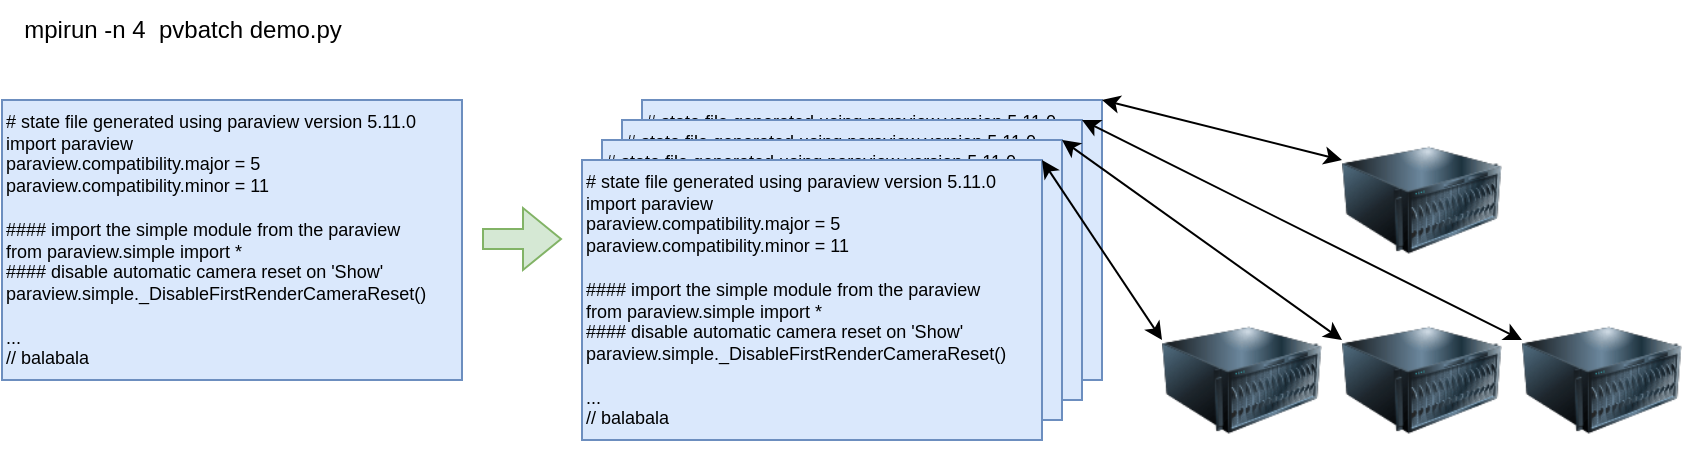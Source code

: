 <mxfile version="21.1.9" type="github">
  <diagram name="第 1 页" id="IQd3VJ6llXnP5gVSyd0o">
    <mxGraphModel dx="994" dy="741" grid="1" gridSize="10" guides="1" tooltips="1" connect="1" arrows="1" fold="1" page="1" pageScale="1" pageWidth="827" pageHeight="1169" math="0" shadow="0">
      <root>
        <mxCell id="0" />
        <mxCell id="1" parent="0" />
        <mxCell id="vrlSeDNoaWZ7laIujqQD-1" value="mpirun -n 4&amp;nbsp; pvbatch demo.py" style="text;html=1;align=center;verticalAlign=middle;resizable=0;points=[];autosize=1;strokeColor=none;fillColor=none;" vertex="1" parent="1">
          <mxGeometry x="30" y="80" width="180" height="30" as="geometry" />
        </mxCell>
        <mxCell id="vrlSeDNoaWZ7laIujqQD-2" value="&lt;div style=&quot;font-size: 9px;&quot;&gt;# state file generated using paraview version 5.11.0&lt;/div&gt;&lt;div style=&quot;font-size: 9px;&quot;&gt;import paraview&lt;/div&gt;&lt;div style=&quot;font-size: 9px;&quot;&gt;paraview.compatibility.major = 5&lt;/div&gt;&lt;div style=&quot;font-size: 9px;&quot;&gt;paraview.compatibility.minor = 11&lt;/div&gt;&lt;div style=&quot;font-size: 9px;&quot;&gt;&lt;br style=&quot;font-size: 9px;&quot;&gt;&lt;/div&gt;&lt;div style=&quot;font-size: 9px;&quot;&gt;#### import the simple module from the paraview&lt;/div&gt;&lt;div style=&quot;font-size: 9px;&quot;&gt;from paraview.simple import *&lt;/div&gt;&lt;div style=&quot;font-size: 9px;&quot;&gt;#### disable automatic camera reset on &#39;Show&#39;&lt;/div&gt;&lt;div style=&quot;font-size: 9px;&quot;&gt;paraview.simple._DisableFirstRenderCameraReset()&lt;/div&gt;&lt;div style=&quot;font-size: 9px;&quot;&gt;&lt;br style=&quot;font-size: 9px;&quot;&gt;&lt;/div&gt;&lt;div style=&quot;font-size: 9px;&quot;&gt;...&lt;/div&gt;&lt;div style=&quot;font-size: 9px;&quot;&gt;// balabala&lt;/div&gt;" style="rounded=0;whiteSpace=wrap;html=1;align=left;fillColor=#dae8fc;strokeColor=#6c8ebf;fontSize=9;" vertex="1" parent="1">
          <mxGeometry x="30" y="130" width="230" height="140" as="geometry" />
        </mxCell>
        <mxCell id="vrlSeDNoaWZ7laIujqQD-4" value="" style="shape=flexArrow;endArrow=classic;html=1;rounded=0;fillColor=#d5e8d4;strokeColor=#82b366;" edge="1" parent="1">
          <mxGeometry width="50" height="50" relative="1" as="geometry">
            <mxPoint x="270" y="199.5" as="sourcePoint" />
            <mxPoint x="310" y="199.5" as="targetPoint" />
          </mxGeometry>
        </mxCell>
        <mxCell id="vrlSeDNoaWZ7laIujqQD-8" value="&lt;div style=&quot;font-size: 9px;&quot;&gt;# state file generated using paraview version 5.11.0&lt;/div&gt;&lt;div style=&quot;font-size: 9px;&quot;&gt;import paraview&lt;/div&gt;&lt;div style=&quot;font-size: 9px;&quot;&gt;paraview.compatibility.major = 5&lt;/div&gt;&lt;div style=&quot;font-size: 9px;&quot;&gt;paraview.compatibility.minor = 11&lt;/div&gt;&lt;div style=&quot;font-size: 9px;&quot;&gt;&lt;br style=&quot;font-size: 9px;&quot;&gt;&lt;/div&gt;&lt;div style=&quot;font-size: 9px;&quot;&gt;#### import the simple module from the paraview&lt;/div&gt;&lt;div style=&quot;font-size: 9px;&quot;&gt;from paraview.simple import *&lt;/div&gt;&lt;div style=&quot;font-size: 9px;&quot;&gt;#### disable automatic camera reset on &#39;Show&#39;&lt;/div&gt;&lt;div style=&quot;font-size: 9px;&quot;&gt;paraview.simple._DisableFirstRenderCameraReset()&lt;/div&gt;&lt;div style=&quot;font-size: 9px;&quot;&gt;&lt;br style=&quot;font-size: 9px;&quot;&gt;&lt;/div&gt;&lt;div style=&quot;font-size: 9px;&quot;&gt;...&lt;/div&gt;&lt;div style=&quot;font-size: 9px;&quot;&gt;// balabala&lt;/div&gt;" style="rounded=0;whiteSpace=wrap;html=1;align=left;fillColor=#dae8fc;strokeColor=#6c8ebf;fontSize=9;" vertex="1" parent="1">
          <mxGeometry x="350" y="130" width="230" height="140" as="geometry" />
        </mxCell>
        <mxCell id="vrlSeDNoaWZ7laIujqQD-9" value="&lt;div style=&quot;font-size: 9px;&quot;&gt;# state file generated using paraview version 5.11.0&lt;/div&gt;&lt;div style=&quot;font-size: 9px;&quot;&gt;import paraview&lt;/div&gt;&lt;div style=&quot;font-size: 9px;&quot;&gt;paraview.compatibility.major = 5&lt;/div&gt;&lt;div style=&quot;font-size: 9px;&quot;&gt;paraview.compatibility.minor = 11&lt;/div&gt;&lt;div style=&quot;font-size: 9px;&quot;&gt;&lt;br style=&quot;font-size: 9px;&quot;&gt;&lt;/div&gt;&lt;div style=&quot;font-size: 9px;&quot;&gt;#### import the simple module from the paraview&lt;/div&gt;&lt;div style=&quot;font-size: 9px;&quot;&gt;from paraview.simple import *&lt;/div&gt;&lt;div style=&quot;font-size: 9px;&quot;&gt;#### disable automatic camera reset on &#39;Show&#39;&lt;/div&gt;&lt;div style=&quot;font-size: 9px;&quot;&gt;paraview.simple._DisableFirstRenderCameraReset()&lt;/div&gt;&lt;div style=&quot;font-size: 9px;&quot;&gt;&lt;br style=&quot;font-size: 9px;&quot;&gt;&lt;/div&gt;&lt;div style=&quot;font-size: 9px;&quot;&gt;...&lt;/div&gt;&lt;div style=&quot;font-size: 9px;&quot;&gt;// balabala&lt;/div&gt;" style="rounded=0;whiteSpace=wrap;html=1;align=left;fillColor=#dae8fc;strokeColor=#6c8ebf;fontSize=9;" vertex="1" parent="1">
          <mxGeometry x="340" y="140" width="230" height="140" as="geometry" />
        </mxCell>
        <mxCell id="vrlSeDNoaWZ7laIujqQD-10" value="&lt;div style=&quot;font-size: 9px;&quot;&gt;# state file generated using paraview version 5.11.0&lt;/div&gt;&lt;div style=&quot;font-size: 9px;&quot;&gt;import paraview&lt;/div&gt;&lt;div style=&quot;font-size: 9px;&quot;&gt;paraview.compatibility.major = 5&lt;/div&gt;&lt;div style=&quot;font-size: 9px;&quot;&gt;paraview.compatibility.minor = 11&lt;/div&gt;&lt;div style=&quot;font-size: 9px;&quot;&gt;&lt;br style=&quot;font-size: 9px;&quot;&gt;&lt;/div&gt;&lt;div style=&quot;font-size: 9px;&quot;&gt;#### import the simple module from the paraview&lt;/div&gt;&lt;div style=&quot;font-size: 9px;&quot;&gt;from paraview.simple import *&lt;/div&gt;&lt;div style=&quot;font-size: 9px;&quot;&gt;#### disable automatic camera reset on &#39;Show&#39;&lt;/div&gt;&lt;div style=&quot;font-size: 9px;&quot;&gt;paraview.simple._DisableFirstRenderCameraReset()&lt;/div&gt;&lt;div style=&quot;font-size: 9px;&quot;&gt;&lt;br style=&quot;font-size: 9px;&quot;&gt;&lt;/div&gt;&lt;div style=&quot;font-size: 9px;&quot;&gt;...&lt;/div&gt;&lt;div style=&quot;font-size: 9px;&quot;&gt;// balabala&lt;/div&gt;" style="rounded=0;whiteSpace=wrap;html=1;align=left;fillColor=#dae8fc;strokeColor=#6c8ebf;fontSize=9;" vertex="1" parent="1">
          <mxGeometry x="330" y="150" width="230" height="140" as="geometry" />
        </mxCell>
        <mxCell id="vrlSeDNoaWZ7laIujqQD-11" value="&lt;div style=&quot;font-size: 9px;&quot;&gt;# state file generated using paraview version 5.11.0&lt;/div&gt;&lt;div style=&quot;font-size: 9px;&quot;&gt;import paraview&lt;/div&gt;&lt;div style=&quot;font-size: 9px;&quot;&gt;paraview.compatibility.major = 5&lt;/div&gt;&lt;div style=&quot;font-size: 9px;&quot;&gt;paraview.compatibility.minor = 11&lt;/div&gt;&lt;div style=&quot;font-size: 9px;&quot;&gt;&lt;br style=&quot;font-size: 9px;&quot;&gt;&lt;/div&gt;&lt;div style=&quot;font-size: 9px;&quot;&gt;#### import the simple module from the paraview&lt;/div&gt;&lt;div style=&quot;font-size: 9px;&quot;&gt;from paraview.simple import *&lt;/div&gt;&lt;div style=&quot;font-size: 9px;&quot;&gt;#### disable automatic camera reset on &#39;Show&#39;&lt;/div&gt;&lt;div style=&quot;font-size: 9px;&quot;&gt;paraview.simple._DisableFirstRenderCameraReset()&lt;/div&gt;&lt;div style=&quot;font-size: 9px;&quot;&gt;&lt;br style=&quot;font-size: 9px;&quot;&gt;&lt;/div&gt;&lt;div style=&quot;font-size: 9px;&quot;&gt;...&lt;/div&gt;&lt;div style=&quot;font-size: 9px;&quot;&gt;// balabala&lt;/div&gt;" style="rounded=0;whiteSpace=wrap;html=1;align=left;fillColor=#dae8fc;strokeColor=#6c8ebf;fontSize=9;" vertex="1" parent="1">
          <mxGeometry x="320" y="160" width="230" height="140" as="geometry" />
        </mxCell>
        <mxCell id="vrlSeDNoaWZ7laIujqQD-13" value="" style="image;html=1;image=img/lib/clip_art/computers/Server_128x128.png" vertex="1" parent="1">
          <mxGeometry x="700" y="140" width="80" height="80" as="geometry" />
        </mxCell>
        <mxCell id="vrlSeDNoaWZ7laIujqQD-14" value="" style="image;html=1;image=img/lib/clip_art/computers/Server_128x128.png" vertex="1" parent="1">
          <mxGeometry x="610" y="230" width="80" height="80" as="geometry" />
        </mxCell>
        <mxCell id="vrlSeDNoaWZ7laIujqQD-15" value="" style="image;html=1;image=img/lib/clip_art/computers/Server_128x128.png" vertex="1" parent="1">
          <mxGeometry x="700" y="230" width="80" height="80" as="geometry" />
        </mxCell>
        <mxCell id="vrlSeDNoaWZ7laIujqQD-16" value="" style="image;html=1;image=img/lib/clip_art/computers/Server_128x128.png" vertex="1" parent="1">
          <mxGeometry x="790" y="230" width="80" height="80" as="geometry" />
        </mxCell>
        <mxCell id="vrlSeDNoaWZ7laIujqQD-17" value="" style="endArrow=classic;startArrow=classic;html=1;rounded=0;exitX=1;exitY=0;exitDx=0;exitDy=0;entryX=0;entryY=0.25;entryDx=0;entryDy=0;" edge="1" parent="1" source="vrlSeDNoaWZ7laIujqQD-8" target="vrlSeDNoaWZ7laIujqQD-13">
          <mxGeometry width="50" height="50" relative="1" as="geometry">
            <mxPoint x="600" y="130" as="sourcePoint" />
            <mxPoint x="650" y="80" as="targetPoint" />
          </mxGeometry>
        </mxCell>
        <mxCell id="vrlSeDNoaWZ7laIujqQD-18" value="" style="endArrow=classic;startArrow=classic;html=1;rounded=0;exitX=1;exitY=0;exitDx=0;exitDy=0;" edge="1" parent="1" source="vrlSeDNoaWZ7laIujqQD-9" target="vrlSeDNoaWZ7laIujqQD-16">
          <mxGeometry width="50" height="50" relative="1" as="geometry">
            <mxPoint x="650" y="440" as="sourcePoint" />
            <mxPoint x="700" y="390" as="targetPoint" />
          </mxGeometry>
        </mxCell>
        <mxCell id="vrlSeDNoaWZ7laIujqQD-19" value="" style="endArrow=classic;startArrow=classic;html=1;rounded=0;exitX=1;exitY=0;exitDx=0;exitDy=0;entryX=0;entryY=0.25;entryDx=0;entryDy=0;" edge="1" parent="1" source="vrlSeDNoaWZ7laIujqQD-10" target="vrlSeDNoaWZ7laIujqQD-15">
          <mxGeometry width="50" height="50" relative="1" as="geometry">
            <mxPoint x="700" y="450" as="sourcePoint" />
            <mxPoint x="750" y="400" as="targetPoint" />
          </mxGeometry>
        </mxCell>
        <mxCell id="vrlSeDNoaWZ7laIujqQD-20" value="" style="endArrow=classic;startArrow=classic;html=1;rounded=0;exitX=1;exitY=0;exitDx=0;exitDy=0;entryX=0;entryY=0.25;entryDx=0;entryDy=0;" edge="1" parent="1" source="vrlSeDNoaWZ7laIujqQD-11" target="vrlSeDNoaWZ7laIujqQD-14">
          <mxGeometry width="50" height="50" relative="1" as="geometry">
            <mxPoint x="650" y="410" as="sourcePoint" />
            <mxPoint x="700" y="360" as="targetPoint" />
          </mxGeometry>
        </mxCell>
      </root>
    </mxGraphModel>
  </diagram>
</mxfile>
